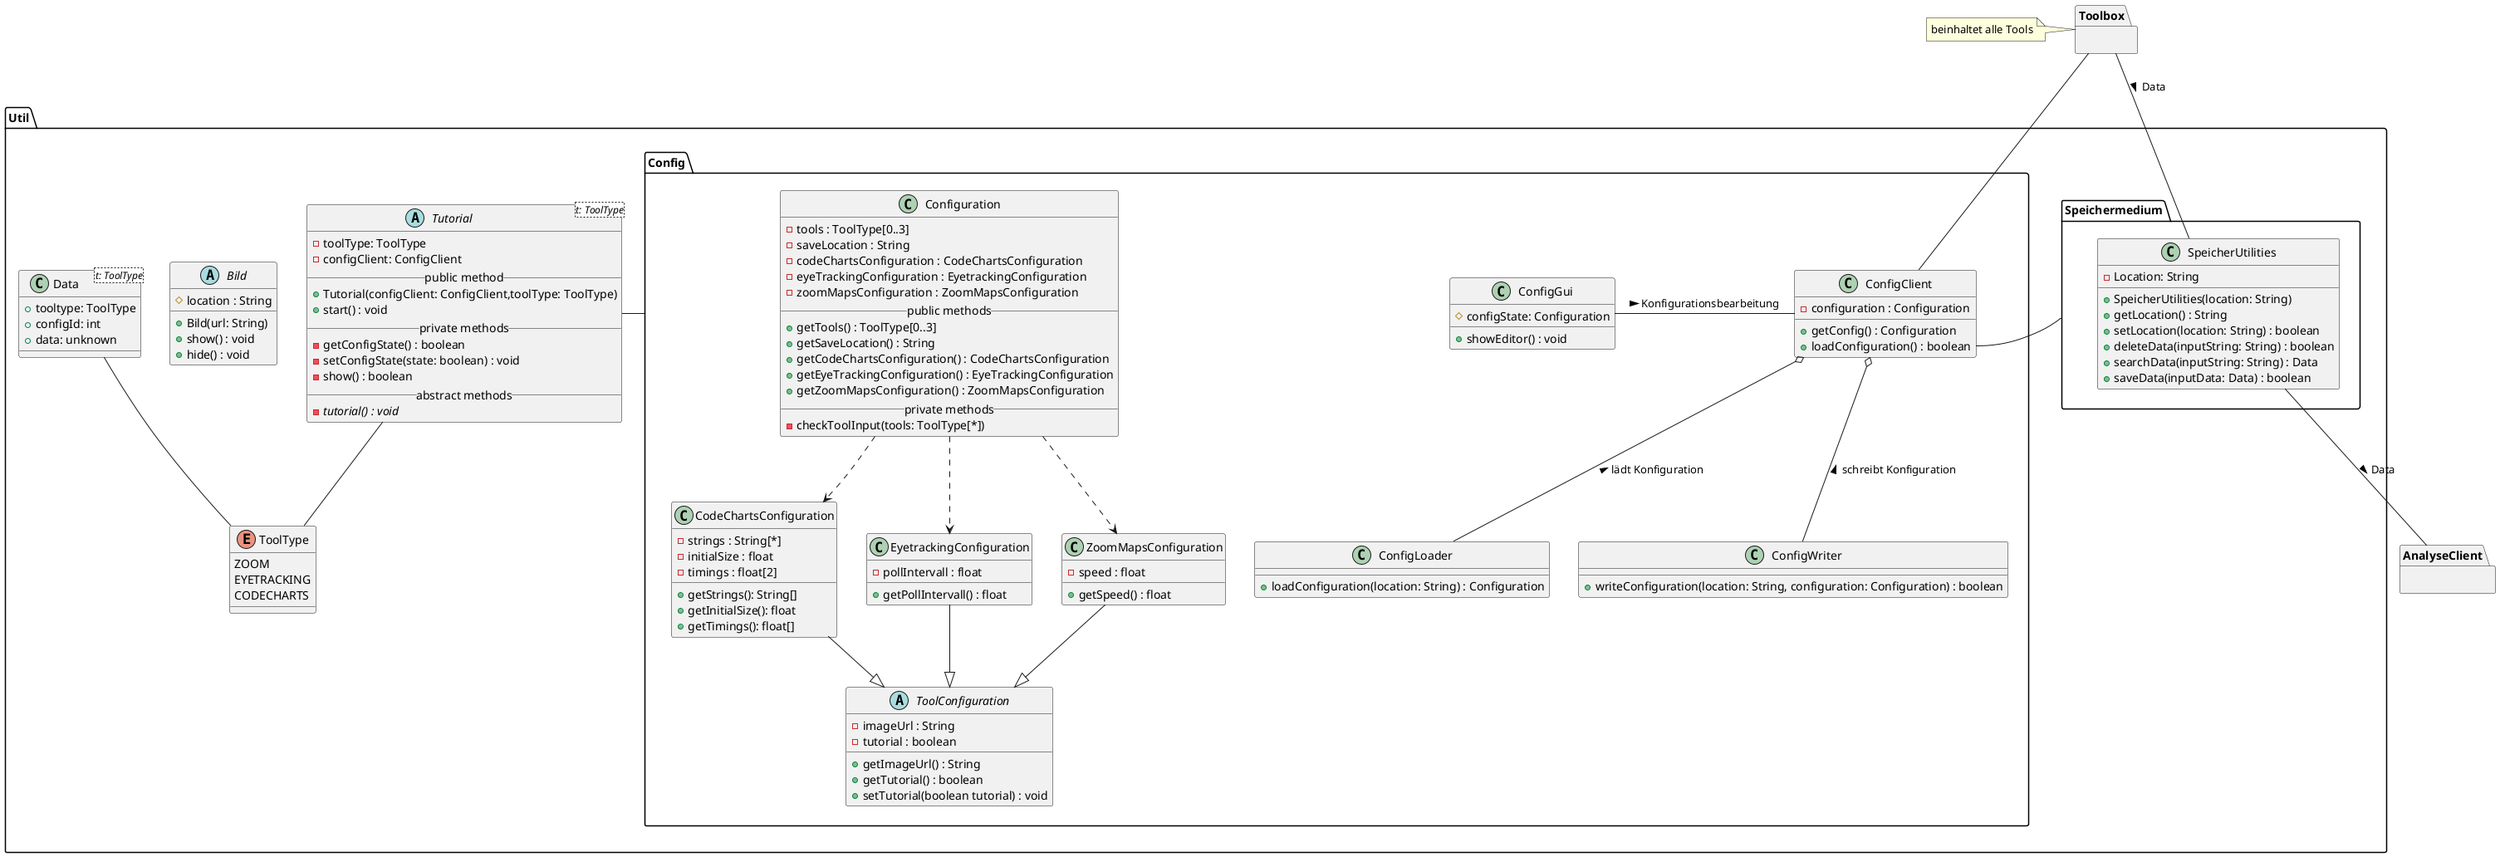 @startuml util

' Externe Packages
package Toolbox {}
note left of Toolbox: beinhaltet alle Tools
package AnalyseClient {}

package Util {
    ' --- TUTORIAL ---
    abstract Tutorial<t: ToolType> {
      - toolType: ToolType
      - configClient: ConfigClient
      __public method__
      + Tutorial(configClient: ConfigClient,toolType: ToolType)
      + start() : void
      __private methods__
      - getConfigState() : boolean
      - setConfigState(state: boolean) : void
      - show() : boolean
      __abstract methods__
      - {abstract} tutorial() : void
    }

    enum ToolType {
        ZOOM
        EYETRACKING
        CODECHARTS
    }

    ' --- BILD ---

    abstract Bild {
        # location : String
        + Bild(url: String)
        + show() : void
        + hide() : void
    }

    class Data<t: ToolType> {
        + tooltype: ToolType
        + configId: int
        + data: unknown
    }

    package Config {
        class ConfigClient {
            - configuration : Configuration
            + getConfig() : Configuration
            + loadConfiguration() : boolean
        }
        class ConfigLoader {
            + loadConfiguration(location: String) : Configuration
        }
        class ConfigWriter {
            + writeConfiguration(location: String, configuration: Configuration) : boolean
        }
        class ConfigGui {
            # configState: Configuration
            + showEditor() : void
        }
        class Configuration {
            - tools : ToolType[0..3]
            - saveLocation : String
            - codeChartsConfiguration : CodeChartsConfiguration
            - eyeTrackingConfiguration : EyetrackingConfiguration
            - zoomMapsConfiguration : ZoomMapsConfiguration
            __public methods__
            + getTools() : ToolType[0..3]
            + getSaveLocation() : String
            + getCodeChartsConfiguration() : CodeChartsConfiguration
            + getEyeTrackingConfiguration() : EyeTrackingConfiguration
            + getZoomMapsConfiguration() : ZoomMapsConfiguration
            __private methods__
            - checkToolInput(tools: ToolType[*])
        }
        class CodeChartsConfiguration {
            - strings : String[*]
            - initialSize : float
            - timings : float[2]
            + getStrings(): String[]
            + getInitialSize(): float
            + getTimings(): float[]
        }
        class EyetrackingConfiguration {
            - pollIntervall : float
            + getPollIntervall() : float
        }
        class ZoomMapsConfiguration {
            - speed : float
            + getSpeed() : float
        }
        abstract ToolConfiguration {
            - imageUrl : String
            - tutorial : boolean
            + getImageUrl() : String
            + getTutorial() : boolean
            + setTutorial(boolean tutorial) : void
        }

        ' ConfigClient ..> Configuration

        ConfigClient o-d- ConfigLoader : < lädt Konfiguration

        ConfigClient o-d- ConfigWriter : < schreibt Konfiguration

        ConfigClient -l- ConfigGui : < Konfigurationsbearbeitung

        Configuration ..> ZoomMapsConfiguration
        Configuration ..> CodeChartsConfiguration
        Configuration ..> EyetrackingConfiguration

        ZoomMapsConfiguration --|> ToolConfiguration
        CodeChartsConfiguration --|> ToolConfiguration
        EyetrackingConfiguration --|> ToolConfiguration
    }

    package Speichermedium {
        ' SpeicherUtilities
        class SpeicherUtilities {
            - Location: String
            + SpeicherUtilities(location: String)
            + getLocation() : String
            + setLocation(location: String) : boolean
            + deleteData(inputString: String) : boolean
            + searchData(inputString: String) : Data
            + saveData(inputData: Data) : boolean
        }

    }

    ' Interaktionen
    Tutorial -- ToolType
    Data -- ToolType
    Tutorial -r- Config
    ConfigClient -r- Speichermedium

}
' Externe Module
ConfigClient -u- Toolbox
SpeicherUtilities -- Toolbox : < Data
SpeicherUtilities -- AnalyseClient : > Data

@enduml
